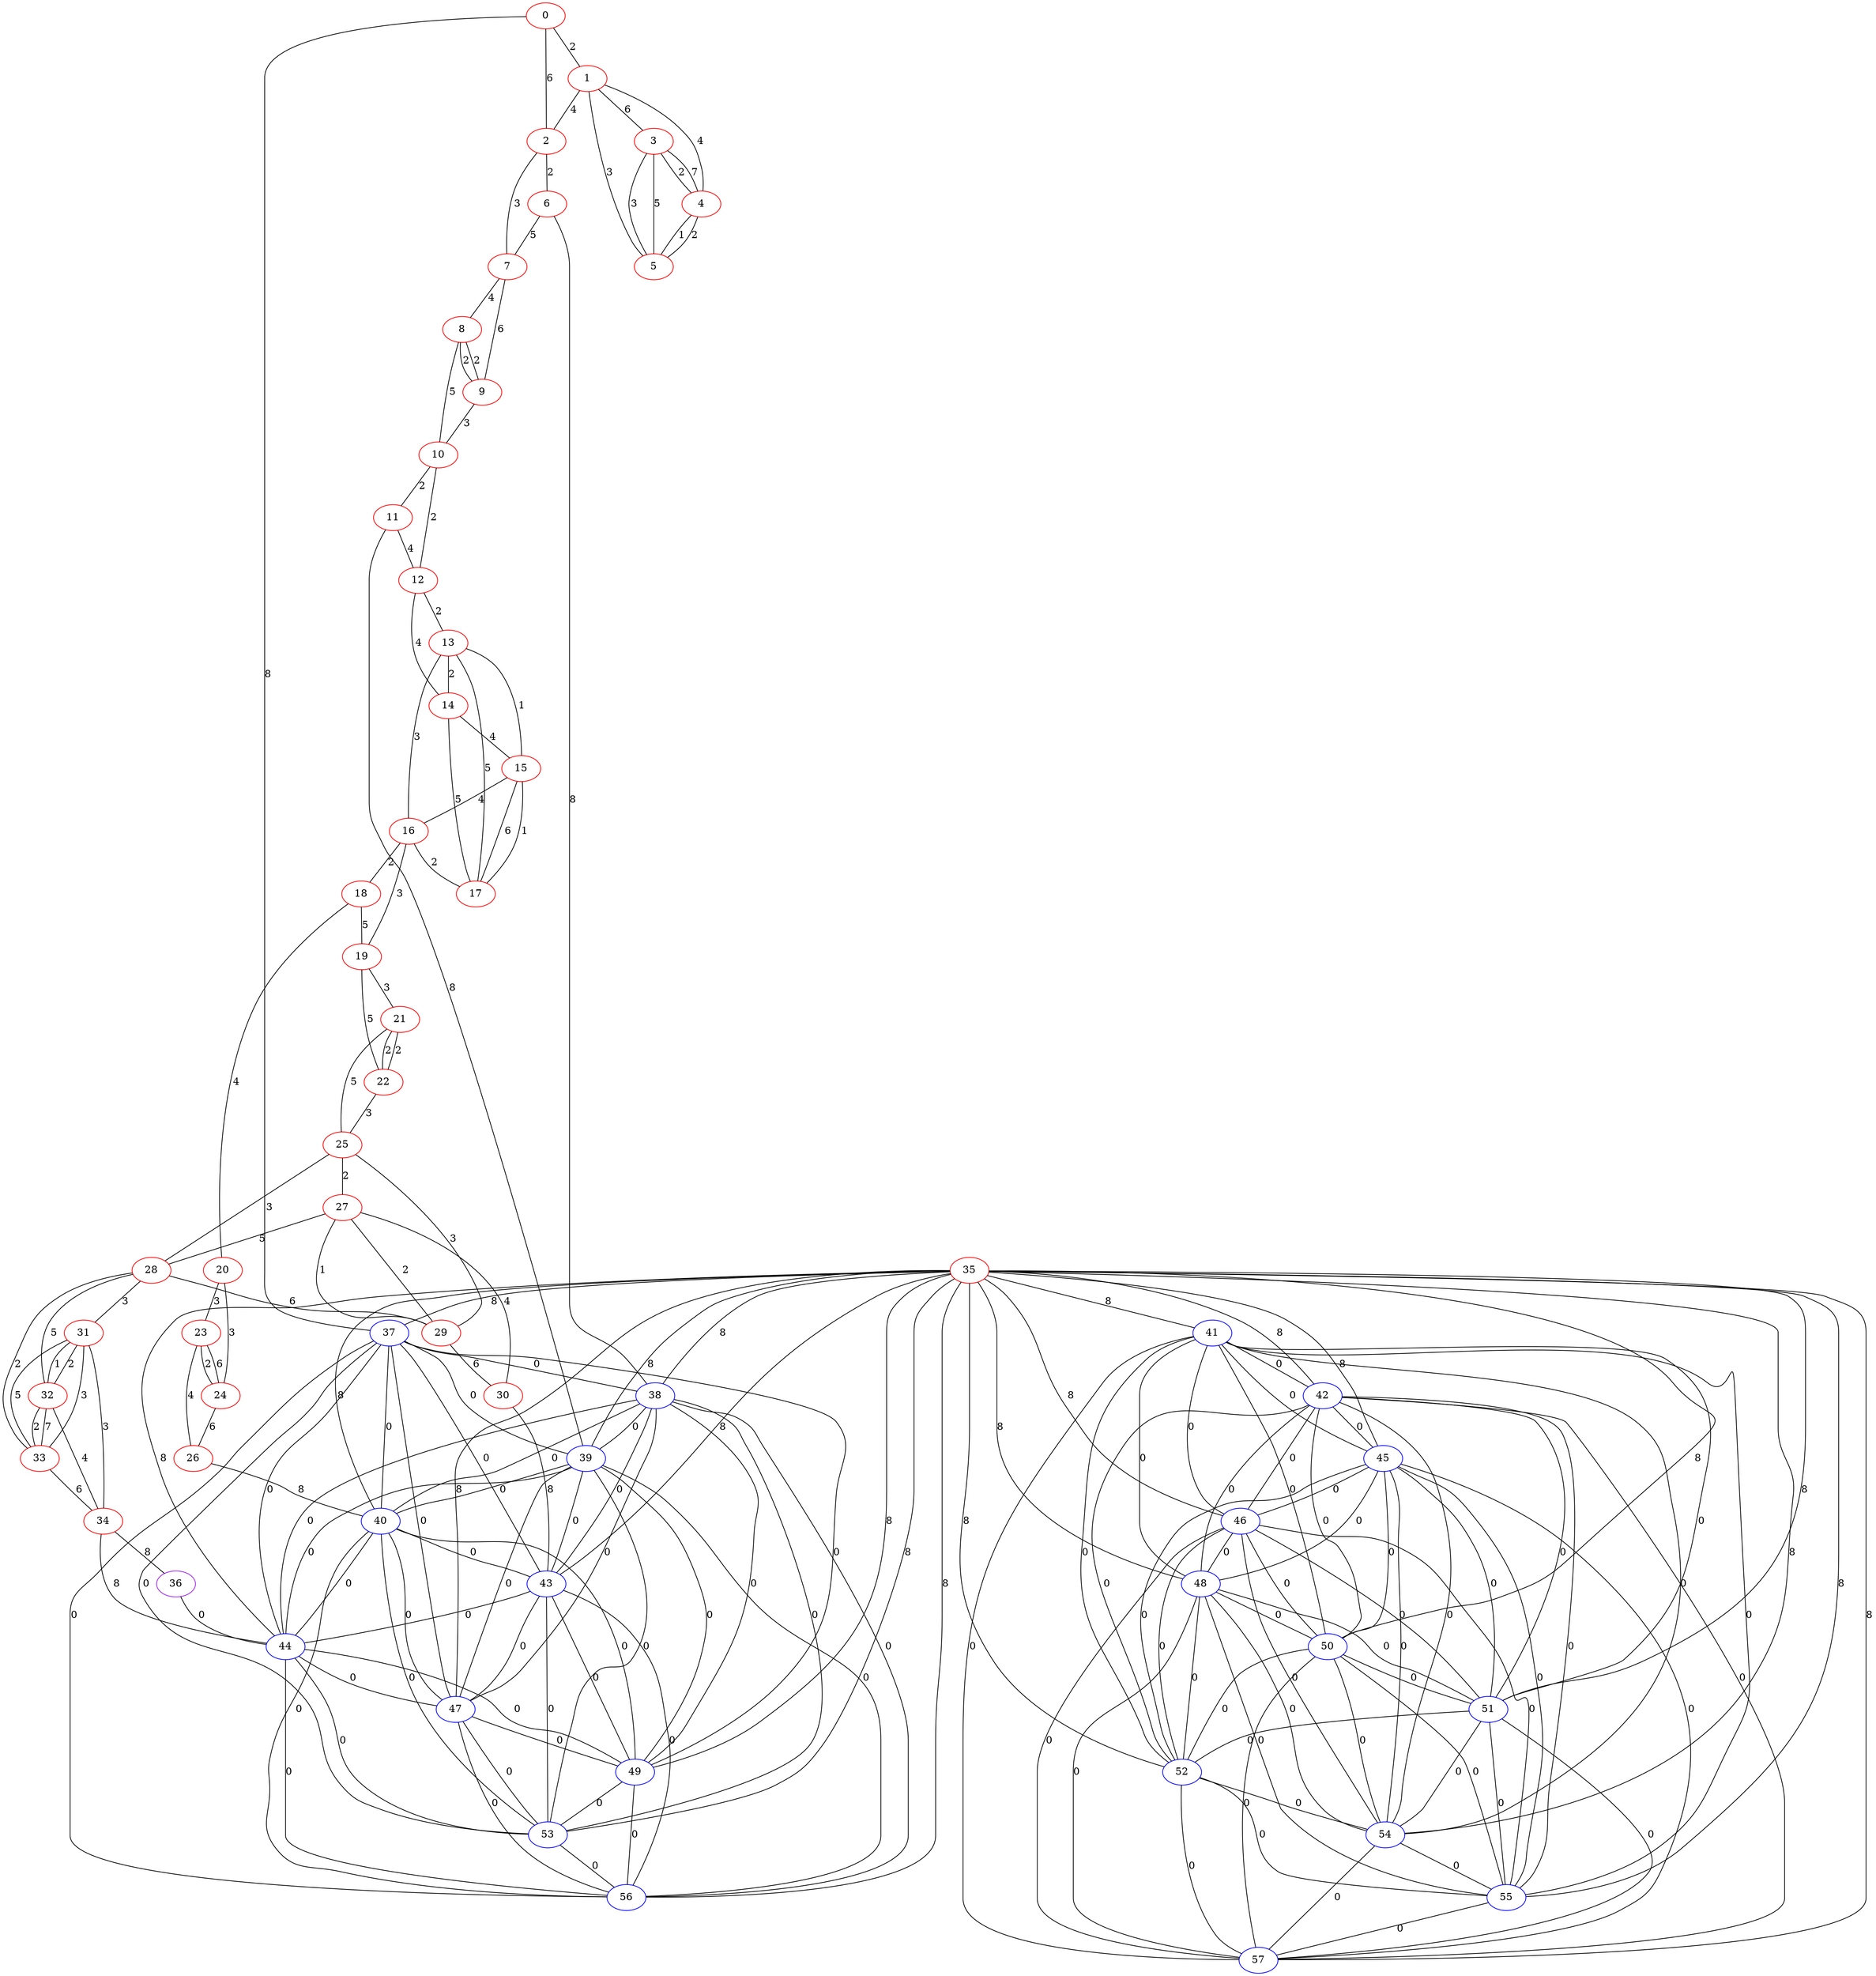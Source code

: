 graph "" {
0 [color=red, weight=1];
1 [color=red, weight=1];
2 [color=red, weight=1];
3 [color=red, weight=1];
4 [color=red, weight=1];
5 [color=red, weight=1];
6 [color=red, weight=1];
7 [color=red, weight=1];
8 [color=red, weight=1];
9 [color=red, weight=1];
10 [color=red, weight=1];
11 [color=red, weight=1];
12 [color=red, weight=1];
13 [color=red, weight=1];
14 [color=red, weight=1];
15 [color=red, weight=1];
16 [color=red, weight=1];
17 [color=red, weight=1];
18 [color=red, weight=1];
19 [color=red, weight=1];
20 [color=red, weight=1];
21 [color=red, weight=1];
22 [color=red, weight=1];
23 [color=red, weight=1];
24 [color=red, weight=1];
25 [color=red, weight=1];
26 [color=red, weight=1];
27 [color=red, weight=1];
28 [color=red, weight=1];
29 [color=red, weight=1];
30 [color=red, weight=1];
31 [color=red, weight=1];
32 [color=red, weight=1];
33 [color=red, weight=1];
34 [color=red, weight=1];
35 [color=red, weight=1];
36 [color=purple, weight=4];
37 [color=blue, weight=3];
38 [color=blue, weight=3];
39 [color=blue, weight=3];
40 [color=blue, weight=3];
41 [color=blue, weight=3];
42 [color=blue, weight=3];
43 [color=blue, weight=3];
44 [color=blue, weight=3];
45 [color=blue, weight=3];
46 [color=blue, weight=3];
47 [color=blue, weight=3];
48 [color=blue, weight=3];
49 [color=blue, weight=3];
50 [color=blue, weight=3];
51 [color=blue, weight=3];
52 [color=blue, weight=3];
53 [color=blue, weight=3];
54 [color=blue, weight=3];
55 [color=blue, weight=3];
56 [color=blue, weight=3];
57 [color=blue, weight=3];
0 -- 1  [key=0, label=2];
0 -- 2  [key=0, label=6];
0 -- 37  [key=0, label=8];
1 -- 2  [key=0, label=4];
1 -- 3  [key=0, label=6];
1 -- 4  [key=0, label=4];
1 -- 5  [key=0, label=3];
2 -- 6  [key=0, label=2];
2 -- 7  [key=0, label=3];
3 -- 4  [key=0, label=2];
3 -- 4  [key=1, label=7];
3 -- 5  [key=0, label=3];
3 -- 5  [key=1, label=5];
4 -- 5  [key=0, label=1];
4 -- 5  [key=1, label=2];
6 -- 38  [key=0, label=8];
6 -- 7  [key=0, label=5];
7 -- 8  [key=0, label=4];
7 -- 9  [key=0, label=6];
8 -- 9  [key=0, label=2];
8 -- 9  [key=1, label=2];
8 -- 10  [key=0, label=5];
9 -- 10  [key=0, label=3];
10 -- 11  [key=0, label=2];
10 -- 12  [key=0, label=2];
11 -- 12  [key=0, label=4];
11 -- 39  [key=0, label=8];
12 -- 13  [key=0, label=2];
12 -- 14  [key=0, label=4];
13 -- 16  [key=0, label=3];
13 -- 17  [key=0, label=5];
13 -- 14  [key=0, label=2];
13 -- 15  [key=0, label=1];
14 -- 17  [key=0, label=5];
14 -- 15  [key=0, label=4];
15 -- 16  [key=0, label=4];
15 -- 17  [key=0, label=6];
15 -- 17  [key=1, label=1];
16 -- 17  [key=0, label=2];
16 -- 18  [key=0, label=2];
16 -- 19  [key=0, label=3];
18 -- 19  [key=0, label=5];
18 -- 20  [key=0, label=4];
19 -- 21  [key=0, label=3];
19 -- 22  [key=0, label=5];
20 -- 24  [key=0, label=3];
20 -- 23  [key=0, label=3];
21 -- 25  [key=0, label=5];
21 -- 22  [key=0, label=2];
21 -- 22  [key=1, label=2];
22 -- 25  [key=0, label=3];
23 -- 24  [key=0, label=6];
23 -- 24  [key=1, label=2];
23 -- 26  [key=0, label=4];
24 -- 26  [key=0, label=6];
25 -- 27  [key=0, label=2];
25 -- 28  [key=0, label=3];
25 -- 29  [key=0, label=3];
26 -- 40  [key=0, label=8];
27 -- 28  [key=0, label=5];
27 -- 29  [key=0, label=1];
27 -- 29  [key=1, label=2];
27 -- 30  [key=0, label=4];
28 -- 32  [key=0, label=5];
28 -- 33  [key=0, label=2];
28 -- 29  [key=0, label=6];
28 -- 31  [key=0, label=3];
29 -- 30  [key=0, label=6];
30 -- 43  [key=0, label=8];
31 -- 32  [key=0, label=2];
31 -- 32  [key=1, label=1];
31 -- 33  [key=0, label=5];
31 -- 33  [key=1, label=3];
31 -- 34  [key=0, label=3];
32 -- 33  [key=0, label=7];
32 -- 33  [key=1, label=2];
32 -- 34  [key=0, label=4];
33 -- 34  [key=0, label=6];
34 -- 36  [key=0, label=8];
34 -- 44  [key=0, label=8];
35 -- 37  [key=0, label=8];
35 -- 38  [key=0, label=8];
35 -- 39  [key=0, label=8];
35 -- 40  [key=0, label=8];
35 -- 41  [key=0, label=8];
35 -- 42  [key=0, label=8];
35 -- 43  [key=0, label=8];
35 -- 44  [key=0, label=8];
35 -- 45  [key=0, label=8];
35 -- 46  [key=0, label=8];
35 -- 47  [key=0, label=8];
35 -- 48  [key=0, label=8];
35 -- 49  [key=0, label=8];
35 -- 50  [key=0, label=8];
35 -- 51  [key=0, label=8];
35 -- 52  [key=0, label=8];
35 -- 53  [key=0, label=8];
35 -- 54  [key=0, label=8];
35 -- 55  [key=0, label=8];
35 -- 56  [key=0, label=8];
35 -- 57  [key=0, label=8];
36 -- 44  [key=0, label=0];
37 -- 38  [key=0, label=0];
37 -- 39  [key=0, label=0];
37 -- 40  [key=0, label=0];
37 -- 43  [key=0, label=0];
37 -- 44  [key=0, label=0];
37 -- 47  [key=0, label=0];
37 -- 49  [key=0, label=0];
37 -- 53  [key=0, label=0];
37 -- 56  [key=0, label=0];
38 -- 39  [key=0, label=0];
38 -- 40  [key=0, label=0];
38 -- 43  [key=0, label=0];
38 -- 44  [key=0, label=0];
38 -- 47  [key=0, label=0];
38 -- 49  [key=0, label=0];
38 -- 53  [key=0, label=0];
38 -- 56  [key=0, label=0];
39 -- 40  [key=0, label=0];
39 -- 43  [key=0, label=0];
39 -- 44  [key=0, label=0];
39 -- 47  [key=0, label=0];
39 -- 49  [key=0, label=0];
39 -- 53  [key=0, label=0];
39 -- 56  [key=0, label=0];
40 -- 43  [key=0, label=0];
40 -- 44  [key=0, label=0];
40 -- 47  [key=0, label=0];
40 -- 49  [key=0, label=0];
40 -- 53  [key=0, label=0];
40 -- 56  [key=0, label=0];
41 -- 42  [key=0, label=0];
41 -- 45  [key=0, label=0];
41 -- 46  [key=0, label=0];
41 -- 48  [key=0, label=0];
41 -- 50  [key=0, label=0];
41 -- 51  [key=0, label=0];
41 -- 52  [key=0, label=0];
41 -- 54  [key=0, label=0];
41 -- 55  [key=0, label=0];
41 -- 57  [key=0, label=0];
42 -- 45  [key=0, label=0];
42 -- 46  [key=0, label=0];
42 -- 48  [key=0, label=0];
42 -- 50  [key=0, label=0];
42 -- 51  [key=0, label=0];
42 -- 52  [key=0, label=0];
42 -- 54  [key=0, label=0];
42 -- 55  [key=0, label=0];
42 -- 57  [key=0, label=0];
43 -- 44  [key=0, label=0];
43 -- 47  [key=0, label=0];
43 -- 49  [key=0, label=0];
43 -- 53  [key=0, label=0];
43 -- 56  [key=0, label=0];
44 -- 47  [key=0, label=0];
44 -- 49  [key=0, label=0];
44 -- 53  [key=0, label=0];
44 -- 56  [key=0, label=0];
45 -- 46  [key=0, label=0];
45 -- 48  [key=0, label=0];
45 -- 50  [key=0, label=0];
45 -- 51  [key=0, label=0];
45 -- 52  [key=0, label=0];
45 -- 54  [key=0, label=0];
45 -- 55  [key=0, label=0];
45 -- 57  [key=0, label=0];
46 -- 48  [key=0, label=0];
46 -- 50  [key=0, label=0];
46 -- 51  [key=0, label=0];
46 -- 52  [key=0, label=0];
46 -- 54  [key=0, label=0];
46 -- 55  [key=0, label=0];
46 -- 57  [key=0, label=0];
47 -- 49  [key=0, label=0];
47 -- 53  [key=0, label=0];
47 -- 56  [key=0, label=0];
48 -- 50  [key=0, label=0];
48 -- 51  [key=0, label=0];
48 -- 52  [key=0, label=0];
48 -- 54  [key=0, label=0];
48 -- 55  [key=0, label=0];
48 -- 57  [key=0, label=0];
49 -- 53  [key=0, label=0];
49 -- 56  [key=0, label=0];
50 -- 51  [key=0, label=0];
50 -- 52  [key=0, label=0];
50 -- 54  [key=0, label=0];
50 -- 55  [key=0, label=0];
50 -- 57  [key=0, label=0];
51 -- 52  [key=0, label=0];
51 -- 54  [key=0, label=0];
51 -- 55  [key=0, label=0];
51 -- 57  [key=0, label=0];
52 -- 54  [key=0, label=0];
52 -- 55  [key=0, label=0];
52 -- 57  [key=0, label=0];
53 -- 56  [key=0, label=0];
54 -- 55  [key=0, label=0];
54 -- 57  [key=0, label=0];
55 -- 57  [key=0, label=0];
}
